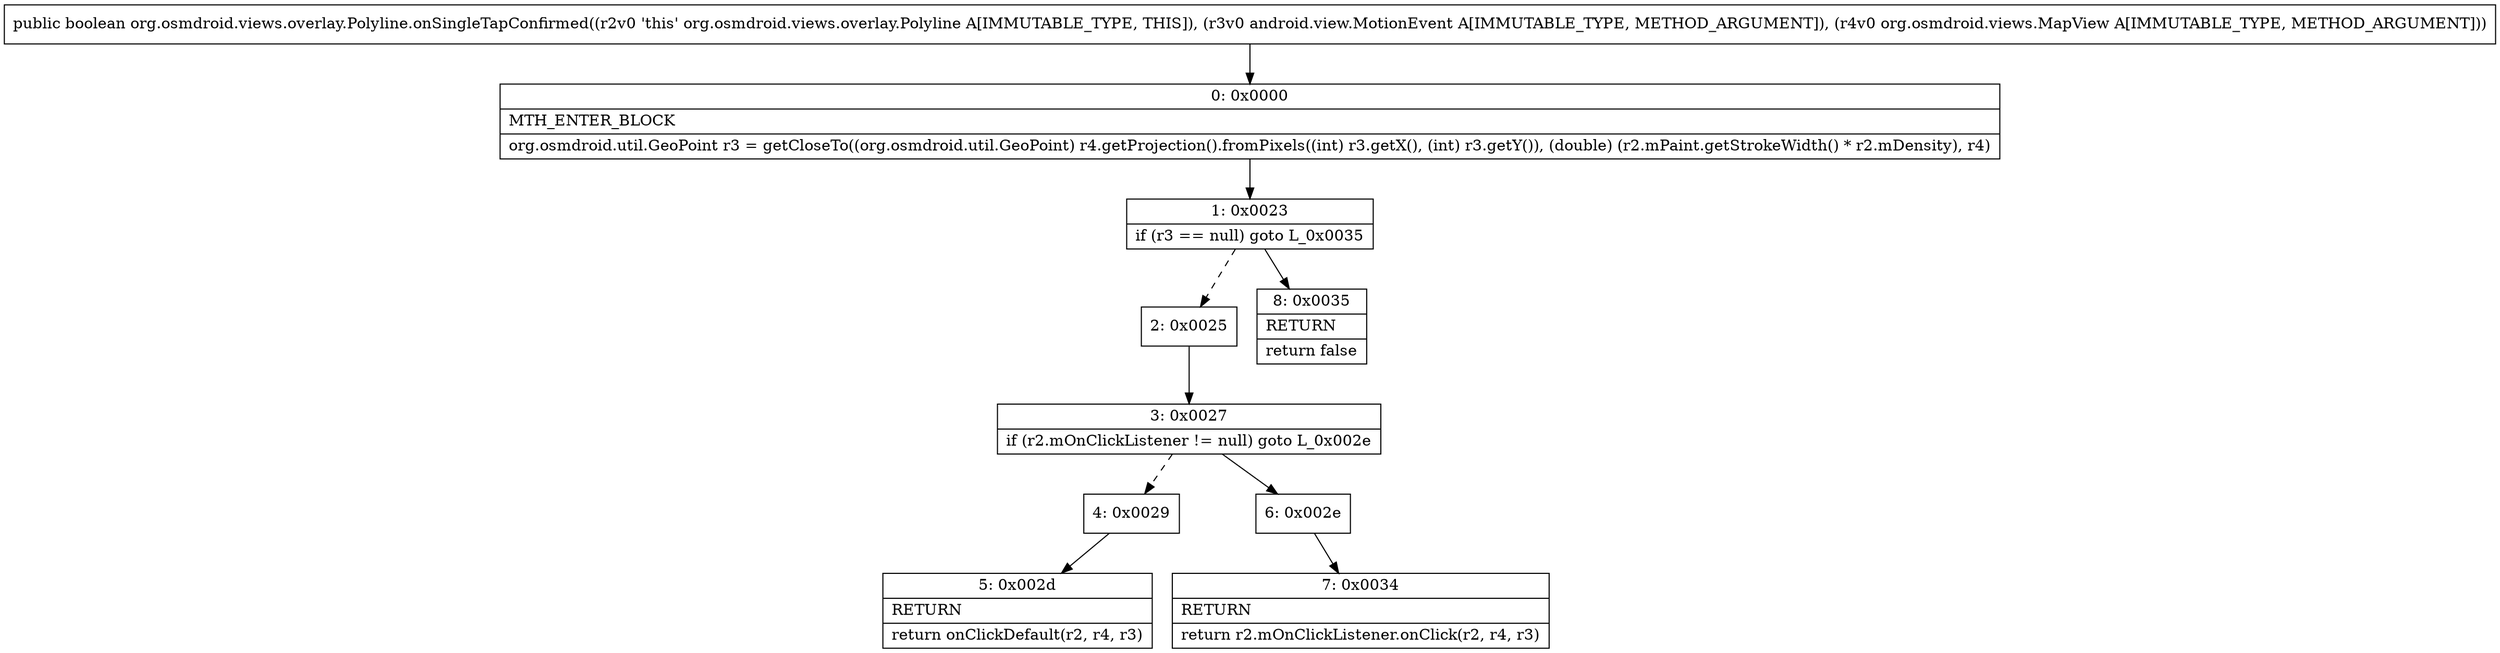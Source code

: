 digraph "CFG fororg.osmdroid.views.overlay.Polyline.onSingleTapConfirmed(Landroid\/view\/MotionEvent;Lorg\/osmdroid\/views\/MapView;)Z" {
Node_0 [shape=record,label="{0\:\ 0x0000|MTH_ENTER_BLOCK\l|org.osmdroid.util.GeoPoint r3 = getCloseTo((org.osmdroid.util.GeoPoint) r4.getProjection().fromPixels((int) r3.getX(), (int) r3.getY()), (double) (r2.mPaint.getStrokeWidth() * r2.mDensity), r4)\l}"];
Node_1 [shape=record,label="{1\:\ 0x0023|if (r3 == null) goto L_0x0035\l}"];
Node_2 [shape=record,label="{2\:\ 0x0025}"];
Node_3 [shape=record,label="{3\:\ 0x0027|if (r2.mOnClickListener != null) goto L_0x002e\l}"];
Node_4 [shape=record,label="{4\:\ 0x0029}"];
Node_5 [shape=record,label="{5\:\ 0x002d|RETURN\l|return onClickDefault(r2, r4, r3)\l}"];
Node_6 [shape=record,label="{6\:\ 0x002e}"];
Node_7 [shape=record,label="{7\:\ 0x0034|RETURN\l|return r2.mOnClickListener.onClick(r2, r4, r3)\l}"];
Node_8 [shape=record,label="{8\:\ 0x0035|RETURN\l|return false\l}"];
MethodNode[shape=record,label="{public boolean org.osmdroid.views.overlay.Polyline.onSingleTapConfirmed((r2v0 'this' org.osmdroid.views.overlay.Polyline A[IMMUTABLE_TYPE, THIS]), (r3v0 android.view.MotionEvent A[IMMUTABLE_TYPE, METHOD_ARGUMENT]), (r4v0 org.osmdroid.views.MapView A[IMMUTABLE_TYPE, METHOD_ARGUMENT])) }"];
MethodNode -> Node_0;
Node_0 -> Node_1;
Node_1 -> Node_2[style=dashed];
Node_1 -> Node_8;
Node_2 -> Node_3;
Node_3 -> Node_4[style=dashed];
Node_3 -> Node_6;
Node_4 -> Node_5;
Node_6 -> Node_7;
}

